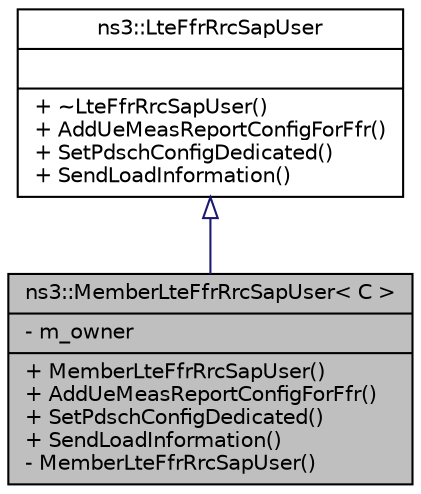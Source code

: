 digraph "ns3::MemberLteFfrRrcSapUser&lt; C &gt;"
{
  edge [fontname="Helvetica",fontsize="10",labelfontname="Helvetica",labelfontsize="10"];
  node [fontname="Helvetica",fontsize="10",shape=record];
  Node1 [label="{ns3::MemberLteFfrRrcSapUser\< C \>\n|- m_owner\l|+ MemberLteFfrRrcSapUser()\l+ AddUeMeasReportConfigForFfr()\l+ SetPdschConfigDedicated()\l+ SendLoadInformation()\l- MemberLteFfrRrcSapUser()\l}",height=0.2,width=0.4,color="black", fillcolor="grey75", style="filled", fontcolor="black"];
  Node2 -> Node1 [dir="back",color="midnightblue",fontsize="10",style="solid",arrowtail="onormal"];
  Node2 [label="{ns3::LteFfrRrcSapUser\n||+ ~LteFfrRrcSapUser()\l+ AddUeMeasReportConfigForFfr()\l+ SetPdschConfigDedicated()\l+ SendLoadInformation()\l}",height=0.2,width=0.4,color="black", fillcolor="white", style="filled",URL="$da/d7f/classns3_1_1LteFfrRrcSapUser.html",tooltip="Service Access Point (SAP) offered by the eNodeB RRC instance to the Frequency Reuse algorithm instan..."];
}
